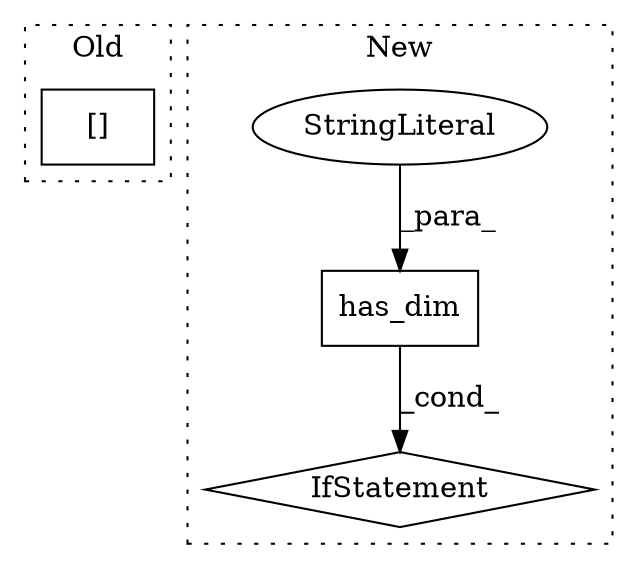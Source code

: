 digraph G {
subgraph cluster0 {
1 [label="[]" a="2" s="2983,3014" l="13,1" shape="box"];
label = "Old";
style="dotted";
}
subgraph cluster1 {
2 [label="has_dim" a="32" s="3112,3124" l="8,1" shape="box"];
3 [label="IfStatement" a="25" s="3102,3133" l="4,2" shape="diamond"];
4 [label="StringLiteral" a="45" s="3120" l="4" shape="ellipse"];
label = "New";
style="dotted";
}
2 -> 3 [label="_cond_"];
4 -> 2 [label="_para_"];
}